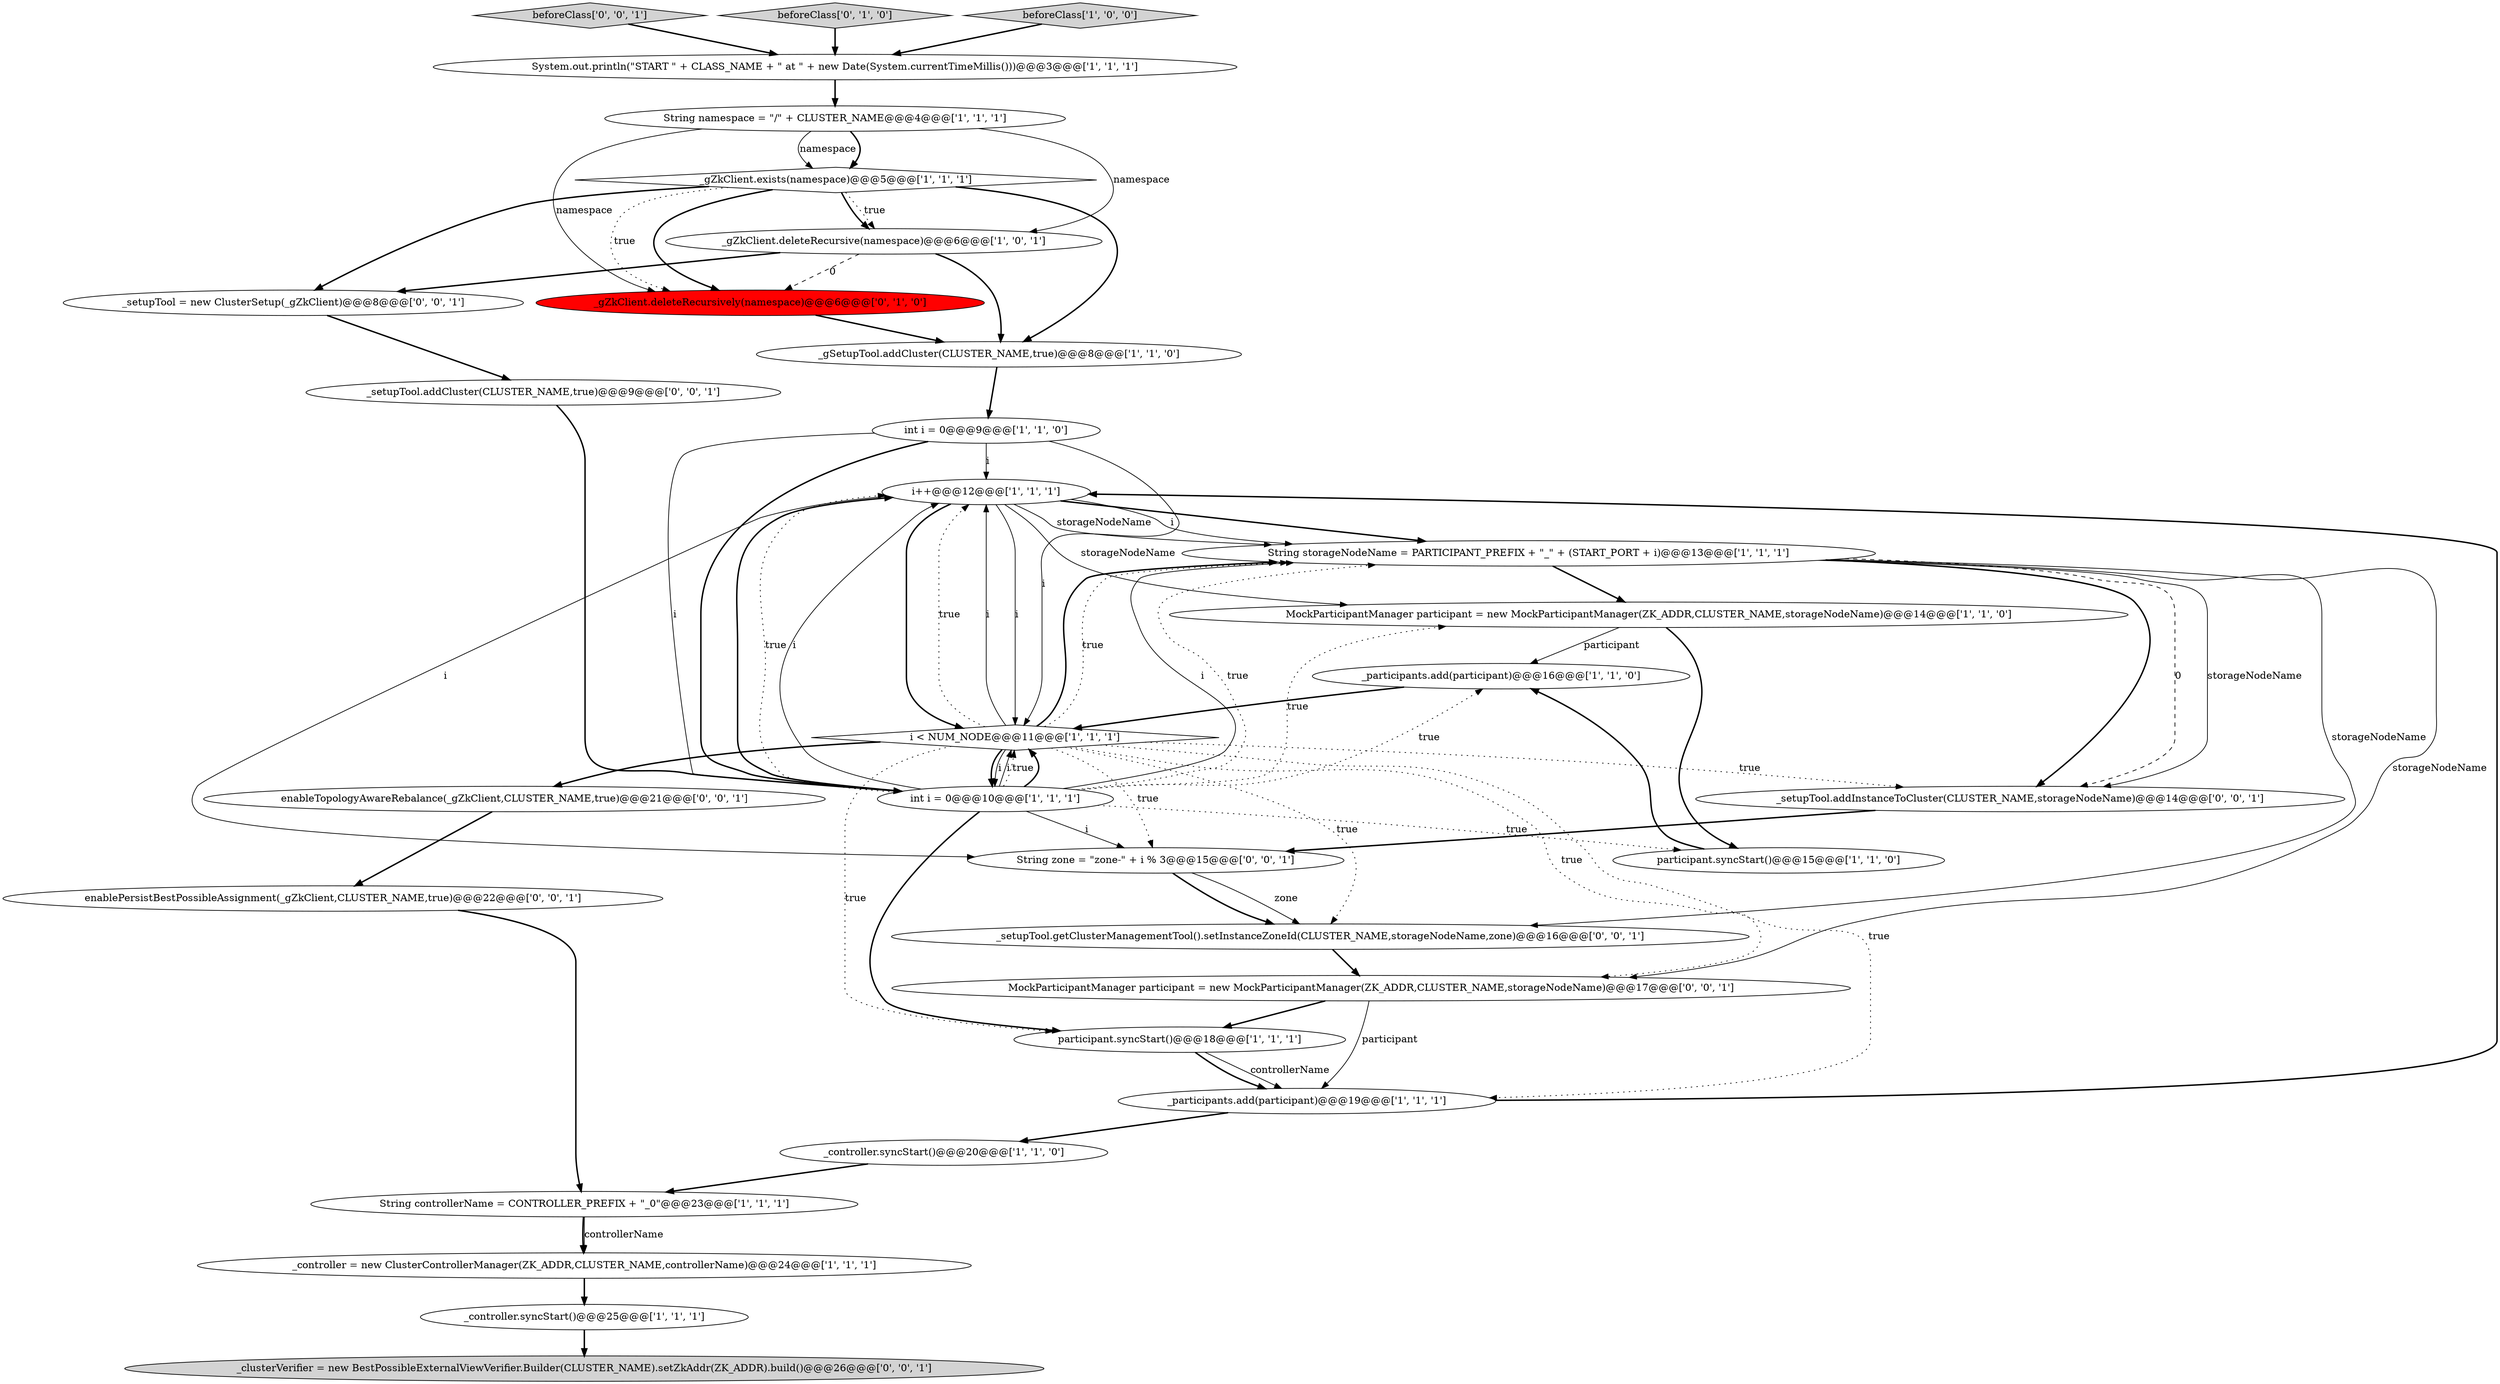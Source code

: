 digraph {
13 [style = filled, label = "String namespace = \"/\" + CLUSTER_NAME@@@4@@@['1', '1', '1']", fillcolor = white, shape = ellipse image = "AAA0AAABBB1BBB"];
2 [style = filled, label = "_gSetupTool.addCluster(CLUSTER_NAME,true)@@@8@@@['1', '1', '0']", fillcolor = white, shape = ellipse image = "AAA0AAABBB1BBB"];
31 [style = filled, label = "String zone = \"zone-\" + i % 3@@@15@@@['0', '0', '1']", fillcolor = white, shape = ellipse image = "AAA0AAABBB3BBB"];
11 [style = filled, label = "String controllerName = CONTROLLER_PREFIX + \"_0\"@@@23@@@['1', '1', '1']", fillcolor = white, shape = ellipse image = "AAA0AAABBB1BBB"];
29 [style = filled, label = "_setupTool.addCluster(CLUSTER_NAME,true)@@@9@@@['0', '0', '1']", fillcolor = white, shape = ellipse image = "AAA0AAABBB3BBB"];
12 [style = filled, label = "_participants.add(participant)@@@16@@@['1', '1', '0']", fillcolor = white, shape = ellipse image = "AAA0AAABBB1BBB"];
14 [style = filled, label = "_controller = new ClusterControllerManager(ZK_ADDR,CLUSTER_NAME,controllerName)@@@24@@@['1', '1', '1']", fillcolor = white, shape = ellipse image = "AAA0AAABBB1BBB"];
15 [style = filled, label = "participant.syncStart()@@@18@@@['1', '1', '1']", fillcolor = white, shape = ellipse image = "AAA0AAABBB1BBB"];
7 [style = filled, label = "String storageNodeName = PARTICIPANT_PREFIX + \"_\" + (START_PORT + i)@@@13@@@['1', '1', '1']", fillcolor = white, shape = ellipse image = "AAA0AAABBB1BBB"];
26 [style = filled, label = "_setupTool.addInstanceToCluster(CLUSTER_NAME,storageNodeName)@@@14@@@['0', '0', '1']", fillcolor = white, shape = ellipse image = "AAA0AAABBB3BBB"];
28 [style = filled, label = "beforeClass['0', '0', '1']", fillcolor = lightgray, shape = diamond image = "AAA0AAABBB3BBB"];
10 [style = filled, label = "_controller.syncStart()@@@25@@@['1', '1', '1']", fillcolor = white, shape = ellipse image = "AAA0AAABBB1BBB"];
9 [style = filled, label = "int i = 0@@@9@@@['1', '1', '0']", fillcolor = white, shape = ellipse image = "AAA0AAABBB1BBB"];
4 [style = filled, label = "_participants.add(participant)@@@19@@@['1', '1', '1']", fillcolor = white, shape = ellipse image = "AAA0AAABBB1BBB"];
3 [style = filled, label = "System.out.println(\"START \" + CLASS_NAME + \" at \" + new Date(System.currentTimeMillis()))@@@3@@@['1', '1', '1']", fillcolor = white, shape = ellipse image = "AAA0AAABBB1BBB"];
22 [style = filled, label = "MockParticipantManager participant = new MockParticipantManager(ZK_ADDR,CLUSTER_NAME,storageNodeName)@@@17@@@['0', '0', '1']", fillcolor = white, shape = ellipse image = "AAA0AAABBB3BBB"];
5 [style = filled, label = "_gZkClient.deleteRecursive(namespace)@@@6@@@['1', '0', '1']", fillcolor = white, shape = ellipse image = "AAA0AAABBB1BBB"];
19 [style = filled, label = "_controller.syncStart()@@@20@@@['1', '1', '0']", fillcolor = white, shape = ellipse image = "AAA0AAABBB1BBB"];
6 [style = filled, label = "i++@@@12@@@['1', '1', '1']", fillcolor = white, shape = ellipse image = "AAA0AAABBB1BBB"];
1 [style = filled, label = "_gZkClient.exists(namespace)@@@5@@@['1', '1', '1']", fillcolor = white, shape = diamond image = "AAA0AAABBB1BBB"];
16 [style = filled, label = "MockParticipantManager participant = new MockParticipantManager(ZK_ADDR,CLUSTER_NAME,storageNodeName)@@@14@@@['1', '1', '0']", fillcolor = white, shape = ellipse image = "AAA0AAABBB1BBB"];
21 [style = filled, label = "_gZkClient.deleteRecursively(namespace)@@@6@@@['0', '1', '0']", fillcolor = red, shape = ellipse image = "AAA1AAABBB2BBB"];
18 [style = filled, label = "int i = 0@@@10@@@['1', '1', '1']", fillcolor = white, shape = ellipse image = "AAA0AAABBB1BBB"];
23 [style = filled, label = "_clusterVerifier = new BestPossibleExternalViewVerifier.Builder(CLUSTER_NAME).setZkAddr(ZK_ADDR).build()@@@26@@@['0', '0', '1']", fillcolor = lightgray, shape = ellipse image = "AAA0AAABBB3BBB"];
30 [style = filled, label = "enableTopologyAwareRebalance(_gZkClient,CLUSTER_NAME,true)@@@21@@@['0', '0', '1']", fillcolor = white, shape = ellipse image = "AAA0AAABBB3BBB"];
20 [style = filled, label = "beforeClass['0', '1', '0']", fillcolor = lightgray, shape = diamond image = "AAA0AAABBB2BBB"];
8 [style = filled, label = "participant.syncStart()@@@15@@@['1', '1', '0']", fillcolor = white, shape = ellipse image = "AAA0AAABBB1BBB"];
24 [style = filled, label = "_setupTool.getClusterManagementTool().setInstanceZoneId(CLUSTER_NAME,storageNodeName,zone)@@@16@@@['0', '0', '1']", fillcolor = white, shape = ellipse image = "AAA0AAABBB3BBB"];
27 [style = filled, label = "enablePersistBestPossibleAssignment(_gZkClient,CLUSTER_NAME,true)@@@22@@@['0', '0', '1']", fillcolor = white, shape = ellipse image = "AAA0AAABBB3BBB"];
17 [style = filled, label = "i < NUM_NODE@@@11@@@['1', '1', '1']", fillcolor = white, shape = diamond image = "AAA0AAABBB1BBB"];
0 [style = filled, label = "beforeClass['1', '0', '0']", fillcolor = lightgray, shape = diamond image = "AAA0AAABBB1BBB"];
25 [style = filled, label = "_setupTool = new ClusterSetup(_gZkClient)@@@8@@@['0', '0', '1']", fillcolor = white, shape = ellipse image = "AAA0AAABBB3BBB"];
1->5 [style = bold, label=""];
7->22 [style = solid, label="storageNodeName"];
18->31 [style = solid, label="i"];
18->7 [style = solid, label="i"];
22->15 [style = bold, label=""];
11->14 [style = bold, label=""];
17->6 [style = dotted, label="true"];
1->21 [style = dotted, label="true"];
19->11 [style = bold, label=""];
25->29 [style = bold, label=""];
22->4 [style = solid, label="participant"];
13->1 [style = bold, label=""];
29->18 [style = bold, label=""];
21->2 [style = bold, label=""];
7->26 [style = bold, label=""];
6->7 [style = solid, label="storageNodeName"];
17->15 [style = dotted, label="true"];
9->6 [style = solid, label="i"];
1->21 [style = bold, label=""];
7->16 [style = bold, label=""];
6->16 [style = solid, label="storageNodeName"];
28->3 [style = bold, label=""];
7->26 [style = dashed, label="0"];
0->3 [style = bold, label=""];
17->26 [style = dotted, label="true"];
18->16 [style = dotted, label="true"];
30->27 [style = bold, label=""];
4->19 [style = bold, label=""];
18->15 [style = bold, label=""];
18->17 [style = solid, label="i"];
14->10 [style = bold, label=""];
13->21 [style = solid, label="namespace"];
18->8 [style = dotted, label="true"];
20->3 [style = bold, label=""];
2->9 [style = bold, label=""];
6->7 [style = solid, label="i"];
5->25 [style = bold, label=""];
6->31 [style = solid, label="i"];
18->6 [style = dotted, label="true"];
13->1 [style = solid, label="namespace"];
27->11 [style = bold, label=""];
18->17 [style = dotted, label="true"];
6->7 [style = bold, label=""];
18->6 [style = solid, label="i"];
9->18 [style = solid, label="i"];
6->17 [style = bold, label=""];
18->7 [style = dotted, label="true"];
16->8 [style = bold, label=""];
17->4 [style = dotted, label="true"];
31->24 [style = bold, label=""];
12->17 [style = bold, label=""];
7->24 [style = solid, label="storageNodeName"];
7->26 [style = solid, label="storageNodeName"];
26->31 [style = bold, label=""];
9->18 [style = bold, label=""];
18->6 [style = bold, label=""];
10->23 [style = bold, label=""];
16->12 [style = solid, label="participant"];
5->21 [style = dashed, label="0"];
17->22 [style = dotted, label="true"];
1->2 [style = bold, label=""];
15->4 [style = solid, label="controllerName"];
1->25 [style = bold, label=""];
8->12 [style = bold, label=""];
17->24 [style = dotted, label="true"];
4->6 [style = bold, label=""];
17->6 [style = solid, label="i"];
9->17 [style = solid, label="i"];
18->17 [style = bold, label=""];
17->30 [style = bold, label=""];
13->5 [style = solid, label="namespace"];
24->22 [style = bold, label=""];
17->18 [style = solid, label="i"];
11->14 [style = solid, label="controllerName"];
17->7 [style = bold, label=""];
17->31 [style = dotted, label="true"];
5->2 [style = bold, label=""];
18->12 [style = dotted, label="true"];
6->17 [style = solid, label="i"];
31->24 [style = solid, label="zone"];
15->4 [style = bold, label=""];
3->13 [style = bold, label=""];
17->7 [style = dotted, label="true"];
1->5 [style = dotted, label="true"];
17->18 [style = bold, label=""];
}
